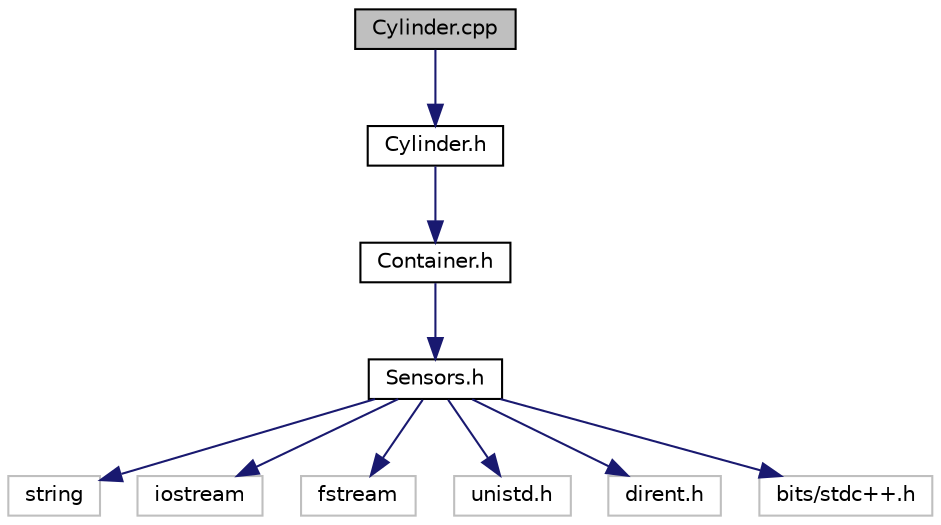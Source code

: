 digraph "Cylinder.cpp"
{
  edge [fontname="Helvetica",fontsize="10",labelfontname="Helvetica",labelfontsize="10"];
  node [fontname="Helvetica",fontsize="10",shape=record];
  Node1 [label="Cylinder.cpp",height=0.2,width=0.4,color="black", fillcolor="grey75", style="filled", fontcolor="black"];
  Node1 -> Node2 [color="midnightblue",fontsize="10",style="solid"];
  Node2 [label="Cylinder.h",height=0.2,width=0.4,color="black", fillcolor="white", style="filled",URL="$Cylinder_8h.html"];
  Node2 -> Node3 [color="midnightblue",fontsize="10",style="solid"];
  Node3 [label="Container.h",height=0.2,width=0.4,color="black", fillcolor="white", style="filled",URL="$Container_8h.html"];
  Node3 -> Node4 [color="midnightblue",fontsize="10",style="solid"];
  Node4 [label="Sensors.h",height=0.2,width=0.4,color="black", fillcolor="white", style="filled",URL="$Sensors_8h.html"];
  Node4 -> Node5 [color="midnightblue",fontsize="10",style="solid"];
  Node5 [label="string",height=0.2,width=0.4,color="grey75", fillcolor="white", style="filled"];
  Node4 -> Node6 [color="midnightblue",fontsize="10",style="solid"];
  Node6 [label="iostream",height=0.2,width=0.4,color="grey75", fillcolor="white", style="filled"];
  Node4 -> Node7 [color="midnightblue",fontsize="10",style="solid"];
  Node7 [label="fstream",height=0.2,width=0.4,color="grey75", fillcolor="white", style="filled"];
  Node4 -> Node8 [color="midnightblue",fontsize="10",style="solid"];
  Node8 [label="unistd.h",height=0.2,width=0.4,color="grey75", fillcolor="white", style="filled"];
  Node4 -> Node9 [color="midnightblue",fontsize="10",style="solid"];
  Node9 [label="dirent.h",height=0.2,width=0.4,color="grey75", fillcolor="white", style="filled"];
  Node4 -> Node10 [color="midnightblue",fontsize="10",style="solid"];
  Node10 [label="bits/stdc++.h",height=0.2,width=0.4,color="grey75", fillcolor="white", style="filled"];
}
